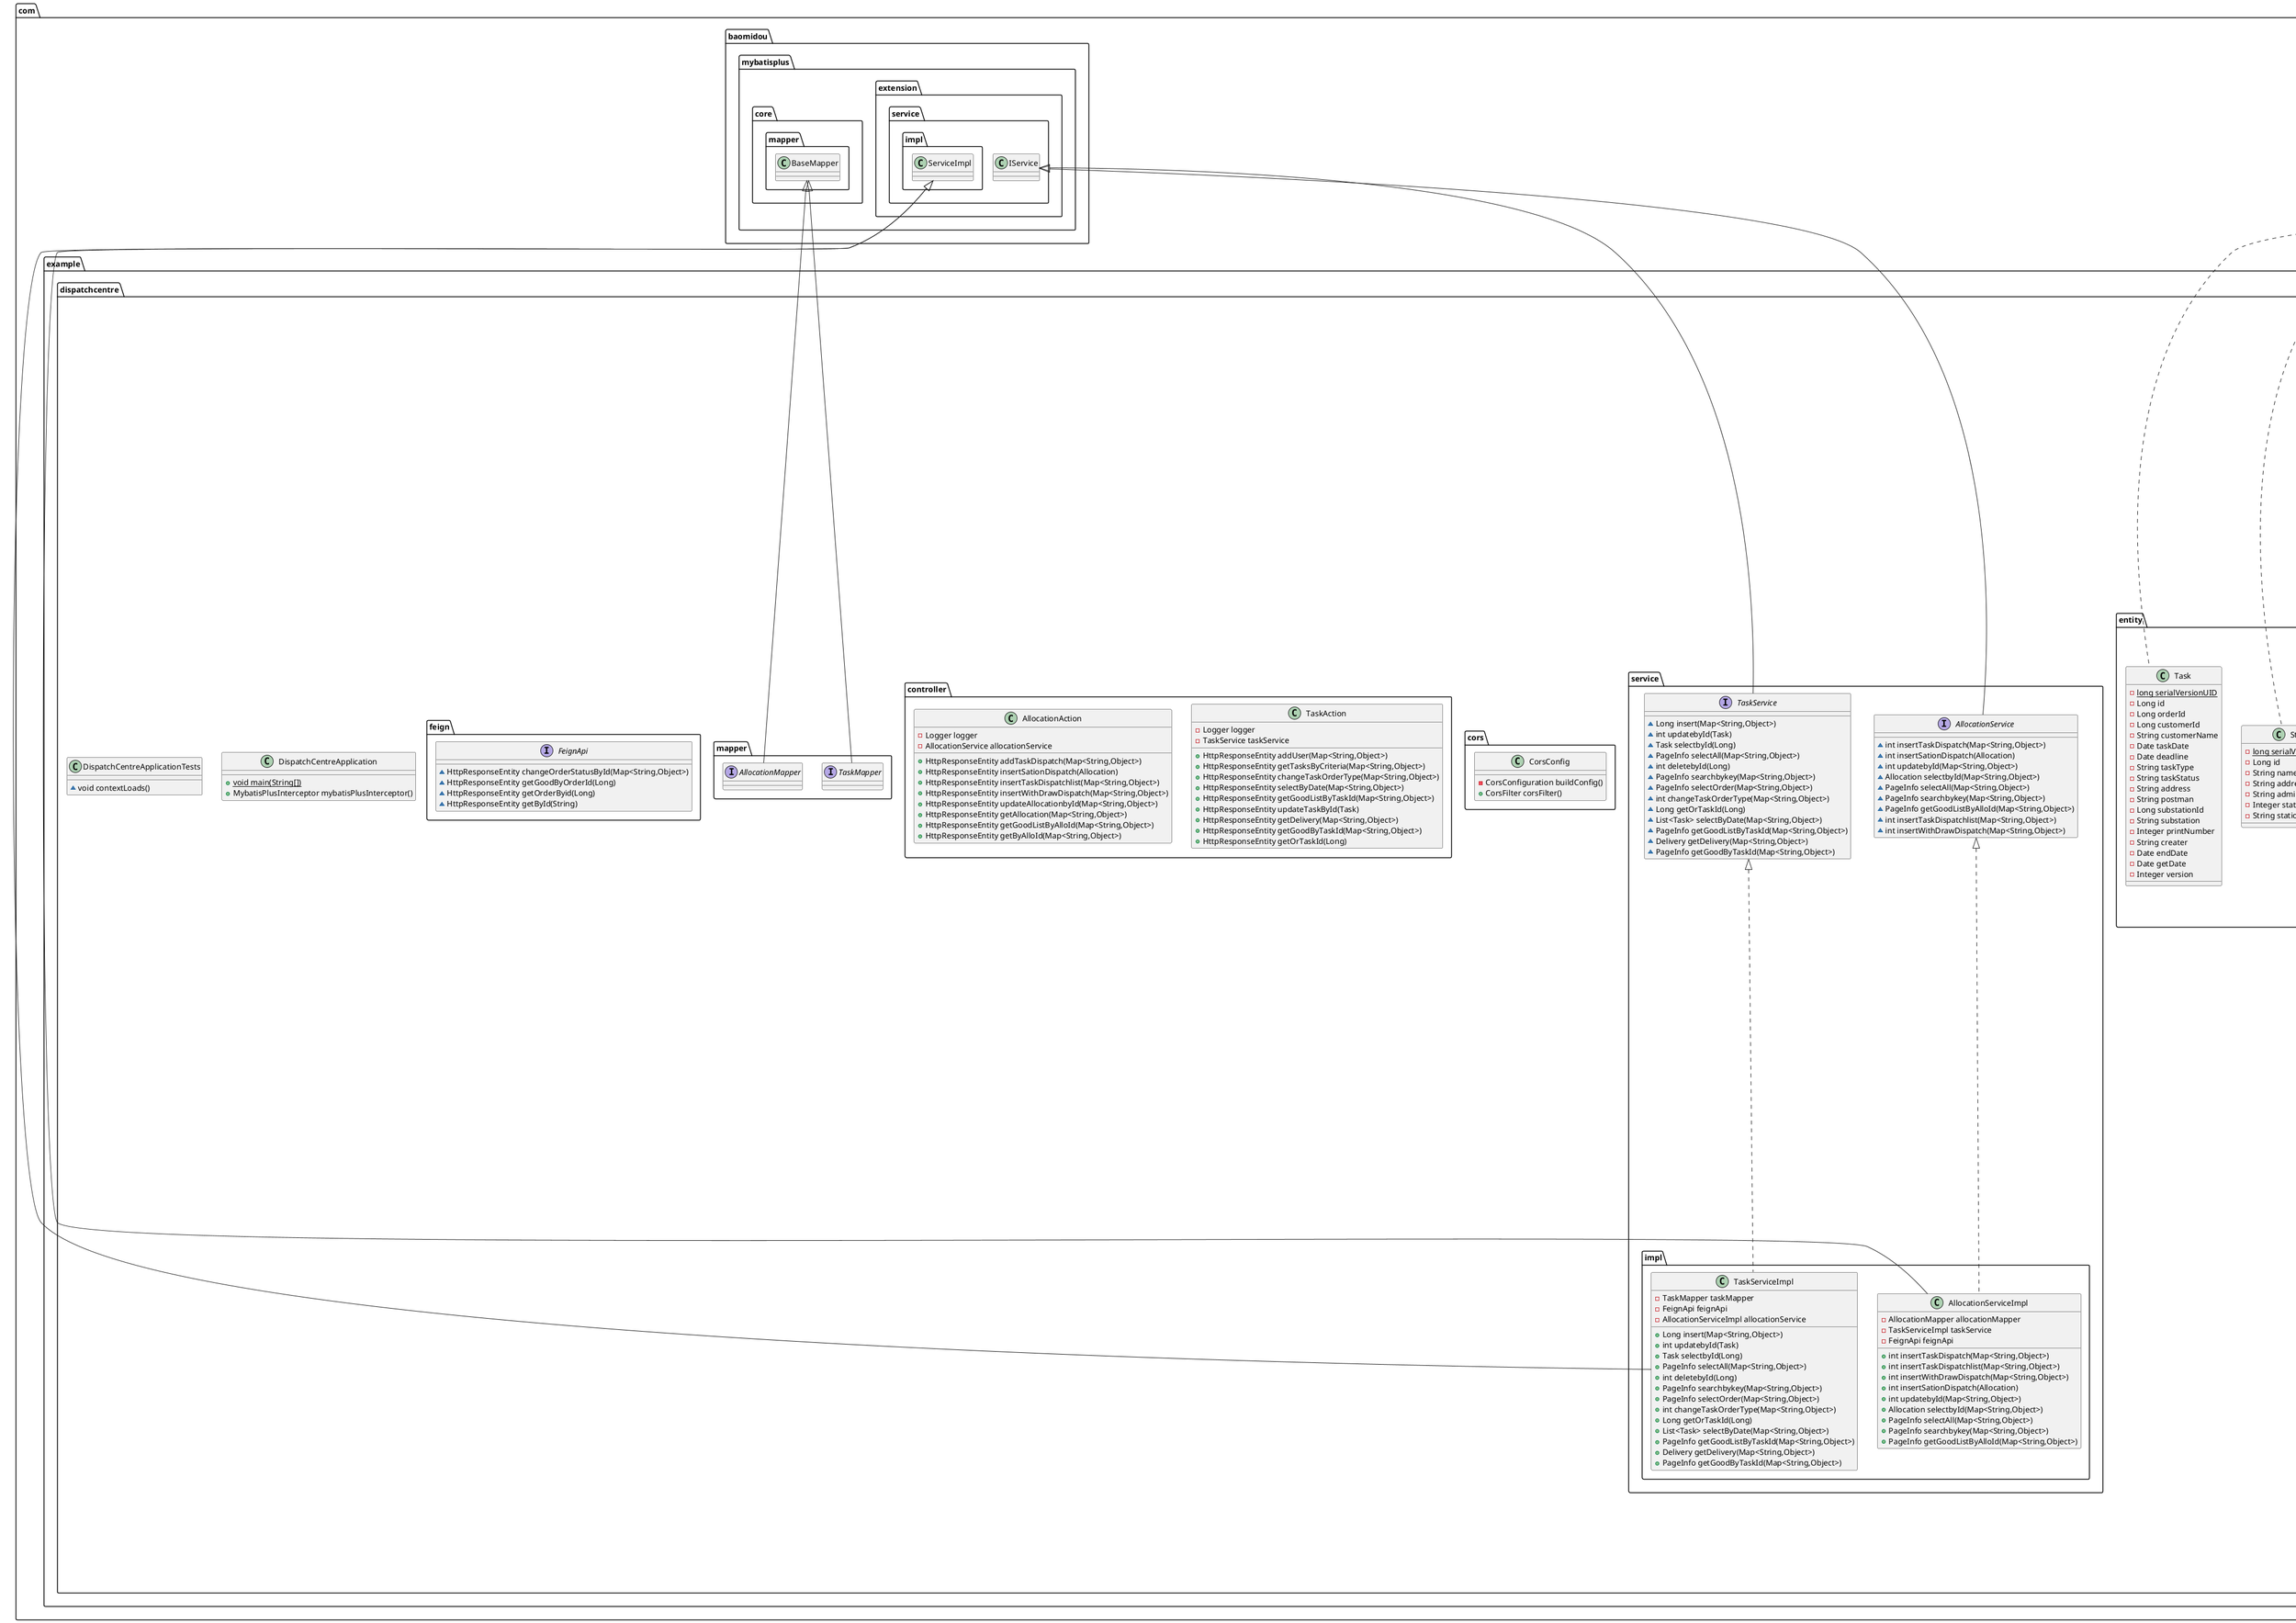 @startuml
class com.example.dispatchcentre.DispatchCentreApplication {
+ {static} void main(String[])
+ MybatisPlusInterceptor mybatisPlusInterceptor()
}
class com.example.dispatchcentre.common.utils.DateUtil {
+ {static} DateUtil du
+ {static} SimpleDateFormat dateFormat
- {static} SimpleDateFormat shortSdf
- {static} Log log
+ {static} String DEF_DATE_FORMAT_STR
+ {static} DateUtil getInstance()
+ {static} String sqlDateToString(java.sql.Date,String)
+ {static} String sqlTimestampToString(java.sql.Timestamp,String)
+ {static} java.sql.Date stringToSqlDate(String,String)
+ {static} java.sql.Timestamp stringToSqlTimestamp(String,String)
+ {static} java.sql.Date dateToSqlDate(Date,String)
+ {static} String dateToString(Date,String)
+ {static} Date stringToDate(String,String)
+ {static} Date getCurrentDate()
+ {static} String getCurrentDateToString(String)
+ {static} Date getDateMonthBetween(Date,int)
+ {static} Date getDateBetween(Date,int)
+ {static} String getDateBetween_String(Date,int,String)
+ {static} String stringDateTime(Date,String)
+ {static} String stringDateTime(Object,String)
+ {static} Date dateAdd(Date,int,int)
+ {static} Date dateString(String)
+ {static} String dateToString(Date)
+ {static} Date monthlyFirstDate(Date)
+ {static} Date monthlyEndDate(Date)
+ {static} int daysBetweenDates(Date,Date)
+ {static} String getWeekOfMonths(String)
+ {static} String getWeekOfYears(String)
+ {static} boolean compareTime(String)
+ {static} boolean compareTime2Before(String,String)
+ {static} int getMonthsOfYears(String)
+ {static} int getQuarterOfYears(String)
+ {static} long dateDiff(String,String,String,int)
+ {static} String getDayStartTime(Date)
+ {static} String getDayEndTime(Date)
+ {static} String getWeekDayStartTime(Date)
+ {static} String getWeekDayEndTime(Date)
+ {static} String getMonthStartTime(Date)
+ {static} String getMonthEndTime(Date)
+ {static} String getQuarterStartTime(Date)
+ {static} String getQuarterEndTime(Date)
+ {static} String getYearStartTime(Date)
+ {static} String getYearEndTime(Date)
+ {static} int weekOfDay(String)
+ {static} String getNowDateString()
+ {static} String getNowDate()
+ {static} String getStrNowDate()
+ {static} int daysBetween(Date,Date)
+ {static} String dealDateFormat(String)
+ {static} String stampToDate(String)
+ {static} void main(String[])
+ {static} Date getCreateTime()
+ {static} Date getMyTime(String)
+ {static} String getCurrentTimeBeforeOneHour(Date,String)
+ {static} String getCurrentTimeEnd(Date)
+ {static} Date getCurrentTimeByCalendar(Date)
}
class com.example.dispatchcentre.common.Constans {
+ {static} String SUCCESS_CODE
+ {static} String EXIST_CODE
+ {static} String EXIST_MESSAGE
+ {static} String DELETE_MESSAGE
+ {static} String SUSPEND_MESSAGE
+ {static} String UPDATE_MESSAGE
+ {static} String GROUP_MESSAGE
+ {static} String PHONE_MESSAGE
+ {static} String ADD_MESSAGE
+ {static} String REGISTER_MESSAGE
+ {static} String SENDCODE_MESSAGE
+ {static} String STATUS_MESSAGE
+ {static} String MAKE_MESSAGE
+ {static} String MAKE_MESSAGE_NULL
+ {static} String MAKE_ERROR
+ {static} String PROJECT_EXIST_MESSAGE
+ {static} String PROJECT_EXIST_NAME
+ {static} String QUESTION_EXIST_MESSAGE
+ {static} String QUESTION_COUNT_MESSAGE
+ {static} String PROJECT_EXIST_QUESTION
+ {static} String checkUnsubscribeAction
+ {static} String checkRETURN
+ {static} String COPY_MESSAGE
+ {static} String COPY_EXIT_MESSAGE
+ {static} String NAME_EXIT_MESSAGE
+ {static} String COPY_EXIT_DELETE_MESSAGE
+ {static} String ANSWER_ZERO_MESSAGE
+ {static} String ANSWER_STOP_CODE
+ {static} String ANSWER_STOP_MESSAGE
+ {static} String ANSWER_ZERO_CODE
+ {static} String QUESTION_ANSWER_ZERO_MESSAGE
+ {static} String QUESTION_SEND_ZERO_MESSAGE
+ {static} String QUESTIONNAIRE_NO_CODE
+ {static} String QUESTIONNAIRE_NO_MESSAGE
+ {static} String QUESTIONNAIRE_SEND_CODE
+ {static} String QUESTIONNAIRE_SEND_MESSAGE
+ {static} String QUESTIONNAIRE_CREATE_CODE
+ {static} String QUESTIONNAIRE_CREATE_MESSAGE
+ {static} String LOGOUT_NO_CODE
+ {static} String ADD_FAIL
+ {static} String UPDATE_FAIL
+ {static} String SELECT_FAIL
+ {static} String DELETE_FAIL
+ {static} String LOGIN_MESSAGE
+ {static} String LOGOUT_NO_MESSAGE
+ {static} String LOGIN_USERNAME_MESSAGE
+ {static} String CODE_MESSAGE
+ {static} String CODE_OUTTIME_MESSAGE
+ {static} String LOGIN_PASSWORD_MESSAGE
+ {static} String LOGIN_USERNAME_PASSWORD_MESSAGE
+ {static} String LOGOUT_PERMISSION_MESSAGE
+ {static} String USER_CODE
+ {static} String USER_PASSWORD_MESSAGE
+ {static} String USER_STATUS_CODE
+ {static} String USER_STATUS_MESSAGE
+ {static} String USER_USERNAME_CODE
+ {static} String USER_USERNAME_MESSAGE
+ {static} String USER_DELETE_CODE
+ {static} String USER_DELETE_MESSAGE
+ {static} String USER_UPDATE_CODE
+ {static} String USER_UPDATE_MESSAGE
+ {static} String USER_EMAIL_CODE
+ {static} String USER_EMAIL_MESSAGE
+ {static} String USER_PHONE_CODE
+ {static} String USER_PHONE_MESSAGE
+ {static} String USER_ROLE_DELETE_MESSAGE
+ {static} String ROLE_HAVE_USER
+ {static} String ROLE_NAME_EXIT
+ {static} String USER_ROLE_UPDATE_MESSAGE
+ {static} String ROLE_NO_UPDATE
+ {static} String SCHEDULE_NAME_NO_FOUND
+ {static} String PARAMETER_NO_DELETE
+ {static} String MODEL_EXIST_CODE
+ {static} String MODEL_SORT_EXIT
+ {static} String MODEL_SORT_NULL
+ {static} String MODEL_PARENTID_FALSE
+ {static} String MODEL_DELETE_FAIL
+ {static} String MODEL_NO_PATH_PERMISSION
+ {static} String MODEL_NO_PATH
+ {static} String GROUPNAME_CODE
+ {static} String GROUPNAME_MESSAGE
}
class com.example.dispatchcentre.service.impl.TaskServiceImpl {
- TaskMapper taskMapper
- FeignApi feignApi
- AllocationServiceImpl allocationService
+ Long insert(Map<String,Object>)
+ int updatebyId(Task)
+ Task selectbyId(Long)
+ PageInfo selectAll(Map<String,Object>)
+ int deletebyId(Long)
+ PageInfo searchbykey(Map<String,Object>)
+ PageInfo selectOrder(Map<String,Object>)
+ int changeTaskOrderType(Map<String,Object>)
+ Long getOrTaskId(Long)
+ List<Task> selectByDate(Map<String,Object>)
+ PageInfo getGoodListByTaskId(Map<String,Object>)
+ Delivery getDelivery(Map<String,Object>)
+ PageInfo getGoodByTaskId(Map<String,Object>)
}
class com.example.dispatchcentre.beans.HttpResponseEntity {
- String code
- T data
- String message
}
interface com.example.dispatchcentre.service.AllocationService {
~ int insertTaskDispatch(Map<String,Object>)
~ int insertSationDispatch(Allocation)
~ int updatebyId(Map<String,Object>)
~ Allocation selectbyId(Map<String,Object>)
~ PageInfo selectAll(Map<String,Object>)
~ PageInfo searchbykey(Map<String,Object>)
~ PageInfo getGoodListByAlloId(Map<String,Object>)
~ int insertTaskDispatchlist(Map<String,Object>)
~ int insertWithDrawDispatch(Map<String,Object>)
}
class com.example.dispatchcentre.entity.vo.Delivery {
- PageInfo<Good> pageInfo
- Task task
}
class com.example.dispatchcentre.common.utils.FileOperate {
+ List<String> imageUpload(MultipartFile[],String)
+ int copyFile(String,String,String)
+ boolean deleteDir(File)
}
class com.example.dispatchcentre.common.utils.MD5Utils {
- {static} String[] strDigits
- {static} String byteToArrayString(byte)
- {static} String byteToNum(byte)
- {static} String byteToString(byte[])
+ {static} String getMD5Code(String)
}
class com.example.dispatchcentre.entity.Station {
- {static} long serialVersionUID
- Long id
- String name
- String address
- String admin
- Integer stationClass
- String stationClassName
}
class com.example.dispatchcentre.common.utils.UUIDUtil {
+ {static} String getOneUUID()
+ {static} String[] getUUID(int)
}
class com.example.dispatchcentre.cors.CorsConfig {
- CorsConfiguration buildConfig()
+ CorsFilter corsFilter()
}
class com.example.dispatchcentre.entity.Task {
- {static} long serialVersionUID
- Long id
- Long orderId
- Long customerId
- String customerName
- Date taskDate
- Date deadline
- String taskType
- String taskStatus
- String address
- String postman
- Long substationId
- String substation
- Integer printNumber
- String creater
- Date endDate
- Date getDate
- Integer version
}
class com.example.dispatchcentre.common.utils.HttpRequest {
+ {static} String sendGet(String,String)
+ {static} String sendPost(String,String)
}
class com.example.dispatchcentre.controller.TaskAction {
- Logger logger
- TaskService taskService
+ HttpResponseEntity addUser(Map<String,Object>)
+ HttpResponseEntity getTasksByCriteria(Map<String,Object>)
+ HttpResponseEntity changeTaskOrderType(Map<String,Object>)
+ HttpResponseEntity selectByDate(Map<String,Object>)
+ HttpResponseEntity getGoodListByTaskId(Map<String,Object>)
+ HttpResponseEntity updateTaskById(Task)
+ HttpResponseEntity getDelivery(Map<String,Object>)
+ HttpResponseEntity getGoodByTaskId(Map<String,Object>)
+ HttpResponseEntity getOrTaskId(Long)
}
class com.example.dispatchcentre.entity.Good {
- {static} long serialVersionUID
- Long id
- Long goodId
- String goodClass
- String goodSubclass
- String goodName
- Long goodNumber
- String goodUnit
- Double goodPrice
- Double goodSale
- Double goodCost
- String type
- String supply
- String goodFactory
- String sellDate
- Byte isReturn
- Byte isChange
- String remark
- Integer classId
- Integer keyId
- Date goodDate
- Integer version
}
interface com.example.dispatchcentre.mapper.TaskMapper {
}
interface com.example.dispatchcentre.mapper.AllocationMapper {
}
class com.example.dispatchcentre.common.utils.EnDecryptUtil {
- {static} String secretKey
- {static} String iv
- {static} String encoding
+ {static} void main(String[])
+ {static} byte[] SHA1Bit(byte[])
+ {static} String SHA1(String)
+ {static} byte[] MD5Bit(byte[])
+ {static} String MD5(String)
+ {static} String encodeBASE64(String)
+ {static} String decodeBASE64(String)
+ {static} byte[] encryptBitAES(byte[],String)
+ {static} byte[] decryptBitAES(byte[],String)
+ {static} String encryptAES(String,String)
+ {static} String decryptAES(String,String)
- {static} Key getKey(String)
+ {static} String byte2HexStr(byte[])
+ {static} byte[] hexStr2Bytes(String)
+ {static} String d3esEncode(String)
+ {static} String d3esDecode(String)
}
class com.example.dispatchcentre.entity.Allocation {
- {static} long serialVersionUID
- Long id
- Long orderId
- Long taskId
- Long outStationId
- Long inStationId
- String outStationName
- String inStationName
- Date allocationDate
- Byte alloType
- String distributors
- String signer
- Date creatDate
- Integer version
}
interface com.example.dispatchcentre.service.TaskService {
~ Long insert(Map<String,Object>)
~ int updatebyId(Task)
~ Task selectbyId(Long)
~ PageInfo selectAll(Map<String,Object>)
~ int deletebyId(Long)
~ PageInfo searchbykey(Map<String,Object>)
~ PageInfo selectOrder(Map<String,Object>)
~ int changeTaskOrderType(Map<String,Object>)
~ Long getOrTaskId(Long)
~ List<Task> selectByDate(Map<String,Object>)
~ PageInfo getGoodListByTaskId(Map<String,Object>)
~ Delivery getDelivery(Map<String,Object>)
~ PageInfo getGoodByTaskId(Map<String,Object>)
}
class com.example.dispatchcentre.service.impl.AllocationServiceImpl {
- AllocationMapper allocationMapper
- TaskServiceImpl taskService
- FeignApi feignApi
+ int insertTaskDispatch(Map<String,Object>)
+ int insertTaskDispatchlist(Map<String,Object>)
+ int insertWithDrawDispatch(Map<String,Object>)
+ int insertSationDispatch(Allocation)
+ int updatebyId(Map<String,Object>)
+ Allocation selectbyId(Map<String,Object>)
+ PageInfo selectAll(Map<String,Object>)
+ PageInfo searchbykey(Map<String,Object>)
+ PageInfo getGoodListByAlloId(Map<String,Object>)
}
class com.example.dispatchcentre.DispatchCentreApplicationTests {
~ void contextLoads()
}
interface com.example.dispatchcentre.feign.FeignApi {
~ HttpResponseEntity changeOrderStatusById(Map<String,Object>)
~ HttpResponseEntity getGoodByOrderId(Long)
~ HttpResponseEntity getOrderByid(Long)
~ HttpResponseEntity getById(String)
}
class com.example.dispatchcentre.controller.AllocationAction {
- Logger logger
- AllocationService allocationService
+ HttpResponseEntity addTaskDispatch(Map<String,Object>)
+ HttpResponseEntity insertSationDispatch(Allocation)
+ HttpResponseEntity insertTaskDispatchlist(Map<String,Object>)
+ HttpResponseEntity insertWithDrawDispatch(Map<String,Object>)
+ HttpResponseEntity updateAllocationbyId(Map<String,Object>)
+ HttpResponseEntity getAllocation(Map<String,Object>)
+ HttpResponseEntity getGoodListByAlloId(Map<String,Object>)
+ HttpResponseEntity getByAlloId(Map<String,Object>)
}
class com.example.dispatchcentre.entity.Orders {
- {static} long serialVersionUID
- Long id
- String creater
- Double goodSum
- String explain
- String remark
- Long substationId
- String substation
- Date orderDate
- Date deliveryDate
- String orderType
- String orderStatus
- String customerAddress
- String customerId
- String customerName
- String mobilephone
- String postcode
- Integer isInvoice
- String goodStatus
- String receiveName
- Long orNumber
- String reason
- Date reDate
- Integer version
}
class com.example.dispatchcentre.common.utils.CommonUtils {
+ {static} String createRandomNum(int)
}


com.example.dispatchcentre.service.TaskService <|.. com.example.dispatchcentre.service.impl.TaskServiceImpl
com.baomidou.mybatisplus.extension.service.impl.ServiceImpl <|-- com.example.dispatchcentre.service.impl.TaskServiceImpl
java.io.Serializable <|.. com.example.dispatchcentre.beans.HttpResponseEntity
com.baomidou.mybatisplus.extension.service.IService <|-- com.example.dispatchcentre.service.AllocationService
java.io.Serializable <|.. com.example.dispatchcentre.entity.Station
java.io.Serializable <|.. com.example.dispatchcentre.entity.Task
java.io.Serializable <|.. com.example.dispatchcentre.entity.Good
com.baomidou.mybatisplus.core.mapper.BaseMapper <|-- com.example.dispatchcentre.mapper.TaskMapper
com.baomidou.mybatisplus.core.mapper.BaseMapper <|-- com.example.dispatchcentre.mapper.AllocationMapper
java.io.Serializable <|.. com.example.dispatchcentre.entity.Allocation
com.baomidou.mybatisplus.extension.service.IService <|-- com.example.dispatchcentre.service.TaskService
com.example.dispatchcentre.service.AllocationService <|.. com.example.dispatchcentre.service.impl.AllocationServiceImpl
com.baomidou.mybatisplus.extension.service.impl.ServiceImpl <|-- com.example.dispatchcentre.service.impl.AllocationServiceImpl
java.io.Serializable <|.. com.example.dispatchcentre.entity.Orders
@enduml
